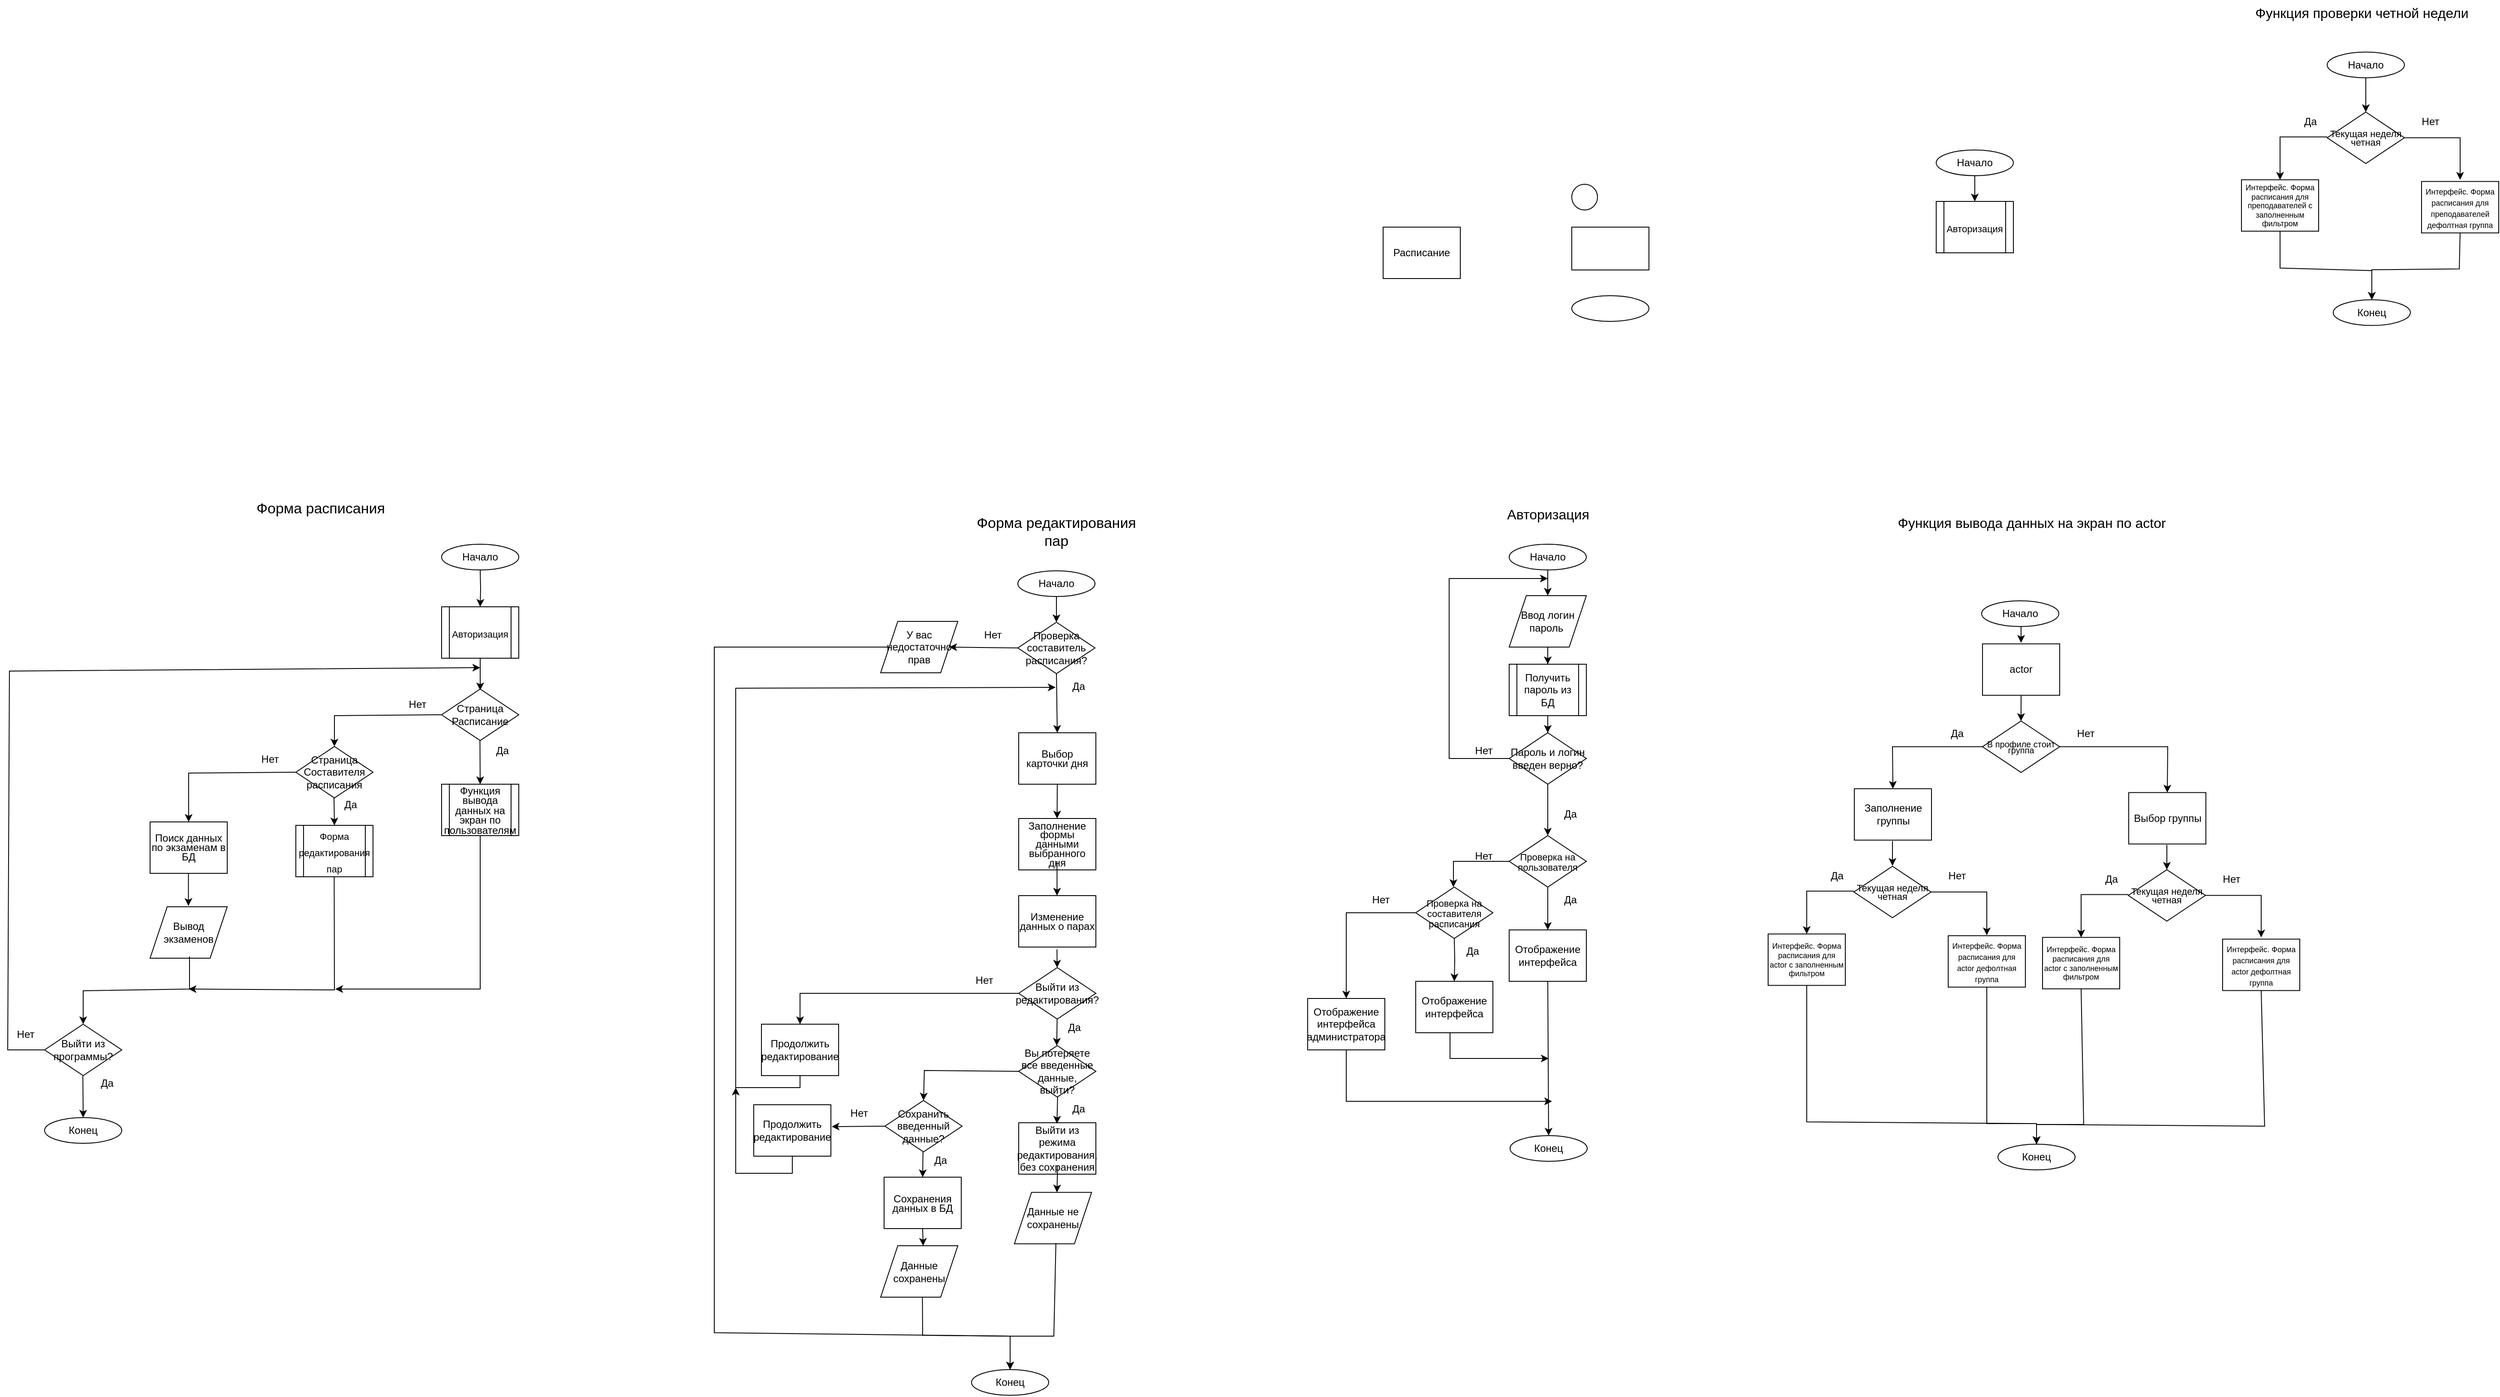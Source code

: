 <mxfile version="21.2.3" type="device">
  <diagram name="Страница 1" id="N8-3-19RxOUg_PVoSghb">
    <mxGraphModel dx="2475" dy="1256" grid="0" gridSize="10" guides="1" tooltips="1" connect="1" arrows="1" fold="1" page="0" pageScale="1" pageWidth="827" pageHeight="1169" background="none" math="0" shadow="0">
      <root>
        <mxCell id="0" />
        <mxCell id="1" parent="0" />
        <mxCell id="AmlAJQXW62lBk4gdNrOB-38" value="" style="rounded=0;whiteSpace=wrap;html=1;" parent="1" vertex="1">
          <mxGeometry x="388" y="-340" width="90" height="50" as="geometry" />
        </mxCell>
        <mxCell id="AmlAJQXW62lBk4gdNrOB-40" value="" style="ellipse;whiteSpace=wrap;html=1;rotation=0;" parent="1" vertex="1">
          <mxGeometry x="388" y="-260" width="90" height="30" as="geometry" />
        </mxCell>
        <mxCell id="AmlAJQXW62lBk4gdNrOB-41" value="" style="ellipse;whiteSpace=wrap;html=1;aspect=fixed;" parent="1" vertex="1">
          <mxGeometry x="388" y="-390" width="30" height="30" as="geometry" />
        </mxCell>
        <mxCell id="AmlAJQXW62lBk4gdNrOB-47" style="edgeStyle=orthogonalEdgeStyle;rounded=0;orthogonalLoop=1;jettySize=auto;html=1;" parent="1" source="AmlAJQXW62lBk4gdNrOB-44" target="AmlAJQXW62lBk4gdNrOB-46" edge="1">
          <mxGeometry relative="1" as="geometry" />
        </mxCell>
        <mxCell id="AmlAJQXW62lBk4gdNrOB-44" value="Начало" style="ellipse;whiteSpace=wrap;html=1;rotation=0;" parent="1" vertex="1">
          <mxGeometry x="315" y="30" width="90" height="30" as="geometry" />
        </mxCell>
        <mxCell id="AmlAJQXW62lBk4gdNrOB-105" value="" style="edgeStyle=orthogonalEdgeStyle;rounded=0;orthogonalLoop=1;jettySize=auto;html=1;fontSize=10;" parent="1" source="AmlAJQXW62lBk4gdNrOB-46" target="AmlAJQXW62lBk4gdNrOB-59" edge="1">
          <mxGeometry relative="1" as="geometry" />
        </mxCell>
        <mxCell id="AmlAJQXW62lBk4gdNrOB-46" value="Ввод логин пароль&amp;nbsp;" style="shape=parallelogram;perimeter=parallelogramPerimeter;whiteSpace=wrap;html=1;fixedSize=1;" parent="1" vertex="1">
          <mxGeometry x="315" y="90" width="90" height="60" as="geometry" />
        </mxCell>
        <mxCell id="AmlAJQXW62lBk4gdNrOB-69" value="" style="edgeStyle=orthogonalEdgeStyle;rounded=0;orthogonalLoop=1;jettySize=auto;html=1;fontSize=11;" parent="1" source="AmlAJQXW62lBk4gdNrOB-51" target="AmlAJQXW62lBk4gdNrOB-68" edge="1">
          <mxGeometry relative="1" as="geometry" />
        </mxCell>
        <mxCell id="AmlAJQXW62lBk4gdNrOB-51" value="Пароль и логин введен верно?" style="rhombus;whiteSpace=wrap;html=1;" parent="1" vertex="1">
          <mxGeometry x="315" y="250" width="90" height="60" as="geometry" />
        </mxCell>
        <mxCell id="AmlAJQXW62lBk4gdNrOB-57" value="Нет" style="text;html=1;align=center;verticalAlign=middle;resizable=0;points=[];autosize=1;strokeColor=none;fillColor=none;" parent="1" vertex="1">
          <mxGeometry x="265" y="256" width="40" height="30" as="geometry" />
        </mxCell>
        <mxCell id="AmlAJQXW62lBk4gdNrOB-58" value="" style="endArrow=classic;html=1;rounded=0;exitX=0;exitY=0.5;exitDx=0;exitDy=0;" parent="1" source="AmlAJQXW62lBk4gdNrOB-51" edge="1">
          <mxGeometry width="50" height="50" relative="1" as="geometry">
            <mxPoint x="175" y="305" as="sourcePoint" />
            <mxPoint x="360" y="70" as="targetPoint" />
            <Array as="points">
              <mxPoint x="245" y="280" />
              <mxPoint x="245" y="170" />
              <mxPoint x="245" y="70" />
            </Array>
          </mxGeometry>
        </mxCell>
        <mxCell id="AmlAJQXW62lBk4gdNrOB-104" style="edgeStyle=orthogonalEdgeStyle;rounded=0;orthogonalLoop=1;jettySize=auto;html=1;entryX=0.5;entryY=0;entryDx=0;entryDy=0;fontSize=10;" parent="1" source="AmlAJQXW62lBk4gdNrOB-59" target="AmlAJQXW62lBk4gdNrOB-51" edge="1">
          <mxGeometry relative="1" as="geometry" />
        </mxCell>
        <mxCell id="AmlAJQXW62lBk4gdNrOB-59" value="Получить пароль из БД" style="shape=process;whiteSpace=wrap;html=1;backgroundOutline=1;" parent="1" vertex="1">
          <mxGeometry x="315" y="170" width="90" height="60" as="geometry" />
        </mxCell>
        <mxCell id="AmlAJQXW62lBk4gdNrOB-61" value="Конец" style="ellipse;whiteSpace=wrap;html=1;rotation=0;" parent="1" vertex="1">
          <mxGeometry x="316" y="720" width="90" height="30" as="geometry" />
        </mxCell>
        <mxCell id="AmlAJQXW62lBk4gdNrOB-63" value="Да" style="text;html=1;align=center;verticalAlign=middle;resizable=0;points=[];autosize=1;strokeColor=none;fillColor=none;" parent="1" vertex="1">
          <mxGeometry x="366" y="330" width="40" height="30" as="geometry" />
        </mxCell>
        <mxCell id="AmlAJQXW62lBk4gdNrOB-64" value="&lt;font style=&quot;font-size: 16px;&quot;&gt;Авторизация&lt;/font&gt;" style="text;html=1;align=center;verticalAlign=middle;resizable=0;points=[];autosize=1;strokeColor=none;fillColor=none;" parent="1" vertex="1">
          <mxGeometry x="300" y="-20" width="120" height="30" as="geometry" />
        </mxCell>
        <mxCell id="AmlAJQXW62lBk4gdNrOB-67" style="edgeStyle=orthogonalEdgeStyle;rounded=0;orthogonalLoop=1;jettySize=auto;html=1;entryX=0.5;entryY=0;entryDx=0;entryDy=0;fontSize=11;exitX=0.5;exitY=1;exitDx=0;exitDy=0;" parent="1" source="AmlAJQXW62lBk4gdNrOB-65" target="AmlAJQXW62lBk4gdNrOB-66" edge="1">
          <mxGeometry relative="1" as="geometry">
            <mxPoint x="858" y="-380" as="sourcePoint" />
          </mxGeometry>
        </mxCell>
        <mxCell id="AmlAJQXW62lBk4gdNrOB-65" value="Начало" style="ellipse;whiteSpace=wrap;html=1;rotation=0;" parent="1" vertex="1">
          <mxGeometry x="813" y="-430" width="90" height="30" as="geometry" />
        </mxCell>
        <mxCell id="AmlAJQXW62lBk4gdNrOB-66" value="&lt;font style=&quot;font-size: 11px;&quot;&gt;Авторизация&lt;/font&gt;" style="shape=process;whiteSpace=wrap;html=1;backgroundOutline=1;fontSize=16;" parent="1" vertex="1">
          <mxGeometry x="813" y="-370" width="90" height="60" as="geometry" />
        </mxCell>
        <mxCell id="AmlAJQXW62lBk4gdNrOB-71" style="edgeStyle=orthogonalEdgeStyle;rounded=0;orthogonalLoop=1;jettySize=auto;html=1;fontSize=11;entryX=0.5;entryY=0;entryDx=0;entryDy=0;" parent="1" source="AmlAJQXW62lBk4gdNrOB-68" target="AmlAJQXW62lBk4gdNrOB-72" edge="1">
          <mxGeometry relative="1" as="geometry">
            <mxPoint x="360" y="530" as="targetPoint" />
          </mxGeometry>
        </mxCell>
        <mxCell id="AmlAJQXW62lBk4gdNrOB-68" value="&lt;p style=&quot;line-height: 100%;&quot;&gt;&lt;font style=&quot;font-size: 11px;&quot;&gt;Проверка на пользователя&lt;/font&gt;&lt;/p&gt;" style="rhombus;whiteSpace=wrap;html=1;" parent="1" vertex="1">
          <mxGeometry x="315" y="370" width="90" height="60" as="geometry" />
        </mxCell>
        <mxCell id="AmlAJQXW62lBk4gdNrOB-70" value="" style="endArrow=classic;html=1;rounded=0;fontSize=11;exitX=0;exitY=0.5;exitDx=0;exitDy=0;entryX=0.5;entryY=0;entryDx=0;entryDy=0;" parent="1" source="AmlAJQXW62lBk4gdNrOB-68" edge="1">
          <mxGeometry width="50" height="50" relative="1" as="geometry">
            <mxPoint x="235" y="460" as="sourcePoint" />
            <mxPoint x="250" y="430" as="targetPoint" />
            <Array as="points">
              <mxPoint x="250" y="400" />
            </Array>
          </mxGeometry>
        </mxCell>
        <mxCell id="AmlAJQXW62lBk4gdNrOB-72" value="Отображение интерфейса" style="rounded=0;whiteSpace=wrap;html=1;" parent="1" vertex="1">
          <mxGeometry x="315" y="480" width="90" height="60" as="geometry" />
        </mxCell>
        <mxCell id="AmlAJQXW62lBk4gdNrOB-75" value="Да" style="text;html=1;align=center;verticalAlign=middle;resizable=0;points=[];autosize=1;strokeColor=none;fillColor=none;" parent="1" vertex="1">
          <mxGeometry x="366" y="430" width="40" height="30" as="geometry" />
        </mxCell>
        <mxCell id="AmlAJQXW62lBk4gdNrOB-76" value="Нет" style="text;html=1;align=center;verticalAlign=middle;resizable=0;points=[];autosize=1;strokeColor=none;fillColor=none;" parent="1" vertex="1">
          <mxGeometry x="265" y="379" width="40" height="30" as="geometry" />
        </mxCell>
        <mxCell id="AmlAJQXW62lBk4gdNrOB-97" value="" style="edgeStyle=orthogonalEdgeStyle;rounded=0;orthogonalLoop=1;jettySize=auto;html=1;fontSize=10;" parent="1" target="AmlAJQXW62lBk4gdNrOB-95" edge="1">
          <mxGeometry relative="1" as="geometry">
            <mxPoint x="251.0" y="490" as="sourcePoint" />
          </mxGeometry>
        </mxCell>
        <mxCell id="AmlAJQXW62lBk4gdNrOB-95" value="Отображение интерфейса" style="rounded=0;whiteSpace=wrap;html=1;" parent="1" vertex="1">
          <mxGeometry x="206" y="540" width="90" height="60" as="geometry" />
        </mxCell>
        <mxCell id="AmlAJQXW62lBk4gdNrOB-99" value="" style="endArrow=classic;html=1;rounded=0;fontSize=10;exitX=0.5;exitY=1;exitDx=0;exitDy=0;entryX=0.5;entryY=0;entryDx=0;entryDy=0;" parent="1" source="AmlAJQXW62lBk4gdNrOB-72" target="AmlAJQXW62lBk4gdNrOB-61" edge="1">
          <mxGeometry width="50" height="50" relative="1" as="geometry">
            <mxPoint x="215" y="630" as="sourcePoint" />
            <mxPoint x="215" y="720" as="targetPoint" />
          </mxGeometry>
        </mxCell>
        <mxCell id="Du6C8fvD4XK317y_dZ5P-13" value="Расписание" style="rounded=0;whiteSpace=wrap;html=1;" parent="1" vertex="1">
          <mxGeometry x="168" y="-340" width="90" height="60" as="geometry" />
        </mxCell>
        <mxCell id="qSondyroOdjulgun629O-53" value="&lt;p style=&quot;line-height: 90%; font-size: 11px;&quot;&gt;&lt;font style=&quot;font-size: 11px;&quot;&gt;Текущая неделя четная&lt;/font&gt;&lt;/p&gt;" style="rhombus;whiteSpace=wrap;html=1;" parent="1" vertex="1">
          <mxGeometry x="1269" y="-474.25" width="90" height="60" as="geometry" />
        </mxCell>
        <mxCell id="qSondyroOdjulgun629O-54" value="" style="endArrow=classic;html=1;rounded=0;entryX=0.5;entryY=0;entryDx=0;entryDy=0;" parent="1" edge="1">
          <mxGeometry width="50" height="50" relative="1" as="geometry">
            <mxPoint x="1359" y="-444.25" as="sourcePoint" />
            <mxPoint x="1424" y="-395.25" as="targetPoint" />
            <Array as="points">
              <mxPoint x="1424" y="-444.25" />
            </Array>
          </mxGeometry>
        </mxCell>
        <mxCell id="qSondyroOdjulgun629O-55" value="" style="endArrow=classic;html=1;rounded=0;entryX=0.5;entryY=0;entryDx=0;entryDy=0;" parent="1" edge="1">
          <mxGeometry width="50" height="50" relative="1" as="geometry">
            <mxPoint x="1269" y="-445.25" as="sourcePoint" />
            <mxPoint x="1214" y="-395.25" as="targetPoint" />
            <Array as="points">
              <mxPoint x="1214" y="-445.25" />
            </Array>
          </mxGeometry>
        </mxCell>
        <mxCell id="qSondyroOdjulgun629O-56" value="Да" style="text;html=1;align=center;verticalAlign=middle;resizable=0;points=[];autosize=1;strokeColor=none;fillColor=none;" parent="1" vertex="1">
          <mxGeometry x="1229" y="-478.25" width="40" height="30" as="geometry" />
        </mxCell>
        <mxCell id="qSondyroOdjulgun629O-57" value="Нет" style="text;html=1;align=center;verticalAlign=middle;resizable=0;points=[];autosize=1;strokeColor=none;fillColor=none;" parent="1" vertex="1">
          <mxGeometry x="1369" y="-478.25" width="40" height="30" as="geometry" />
        </mxCell>
        <mxCell id="qSondyroOdjulgun629O-58" value="&lt;p style=&quot;line-height: 80%;&quot;&gt;&lt;font style=&quot;font-size: 9px;&quot;&gt;Интерфейс. Форма расписания для преподавателей с заполненным фильтром&lt;/font&gt;&lt;/p&gt;" style="rounded=0;whiteSpace=wrap;html=1;" parent="1" vertex="1">
          <mxGeometry x="1169" y="-395.25" width="90" height="60" as="geometry" />
        </mxCell>
        <mxCell id="qSondyroOdjulgun629O-59" value="&lt;p style=&quot;line-height: 100%;&quot;&gt;&lt;font style=&quot;font-size: 9px;&quot;&gt;Интерфейс. Форма расписания для преподавателей дефолтная группа&lt;/font&gt;&lt;/p&gt;" style="rounded=0;whiteSpace=wrap;html=1;" parent="1" vertex="1">
          <mxGeometry x="1379" y="-393.25" width="90" height="60" as="geometry" />
        </mxCell>
        <mxCell id="qSondyroOdjulgun629O-60" value="&lt;font style=&quot;font-size: 16px;&quot;&gt;Функция проверки четной недели&lt;/font&gt;" style="text;html=1;align=center;verticalAlign=middle;resizable=0;points=[];autosize=1;strokeColor=none;fillColor=none;" parent="1" vertex="1">
          <mxGeometry x="1174" y="-604.75" width="270" height="30" as="geometry" />
        </mxCell>
        <mxCell id="qSondyroOdjulgun629O-67" value="actor" style="rounded=0;whiteSpace=wrap;html=1;" parent="1" vertex="1">
          <mxGeometry x="867" y="146.25" width="90" height="60" as="geometry" />
        </mxCell>
        <mxCell id="qSondyroOdjulgun629O-68" value="" style="edgeStyle=orthogonalEdgeStyle;rounded=0;orthogonalLoop=1;jettySize=auto;html=1;" parent="1" edge="1">
          <mxGeometry relative="1" as="geometry">
            <mxPoint x="762" y="405.25" as="targetPoint" />
            <mxPoint x="762" y="376.25" as="sourcePoint" />
          </mxGeometry>
        </mxCell>
        <mxCell id="qSondyroOdjulgun629O-69" value="Заполнение группы" style="rounded=0;whiteSpace=wrap;html=1;" parent="1" vertex="1">
          <mxGeometry x="717.5" y="315.25" width="90" height="60" as="geometry" />
        </mxCell>
        <mxCell id="qSondyroOdjulgun629O-70" value="" style="edgeStyle=orthogonalEdgeStyle;rounded=0;orthogonalLoop=1;jettySize=auto;html=1;exitX=0.5;exitY=1;exitDx=0;exitDy=0;" parent="1" source="qSondyroOdjulgun629O-67" edge="1">
          <mxGeometry relative="1" as="geometry">
            <mxPoint x="911.9" y="236.25" as="targetPoint" />
            <mxPoint x="911.9" y="207.25" as="sourcePoint" />
          </mxGeometry>
        </mxCell>
        <mxCell id="qSondyroOdjulgun629O-71" value="&lt;p style=&quot;line-height: 50%;&quot;&gt;&lt;font style=&quot;font-size: 10px;&quot;&gt;В профиле стоит группа&lt;/font&gt;&lt;/p&gt;" style="rhombus;whiteSpace=wrap;html=1;" parent="1" vertex="1">
          <mxGeometry x="867" y="236.25" width="90" height="60" as="geometry" />
        </mxCell>
        <mxCell id="qSondyroOdjulgun629O-72" value="" style="endArrow=classic;html=1;rounded=0;exitX=0;exitY=0.5;exitDx=0;exitDy=0;entryX=0.5;entryY=0;entryDx=0;entryDy=0;" parent="1" source="qSondyroOdjulgun629O-71" target="qSondyroOdjulgun629O-69" edge="1">
          <mxGeometry width="50" height="50" relative="1" as="geometry">
            <mxPoint x="747" y="276.25" as="sourcePoint" />
            <mxPoint x="797" y="226.25" as="targetPoint" />
            <Array as="points">
              <mxPoint x="762" y="266.25" />
            </Array>
          </mxGeometry>
        </mxCell>
        <mxCell id="qSondyroOdjulgun629O-73" value="Да" style="text;html=1;align=center;verticalAlign=middle;resizable=0;points=[];autosize=1;strokeColor=none;fillColor=none;" parent="1" vertex="1">
          <mxGeometry x="817" y="236.25" width="40" height="30" as="geometry" />
        </mxCell>
        <mxCell id="qSondyroOdjulgun629O-74" value="Нет" style="text;html=1;align=center;verticalAlign=middle;resizable=0;points=[];autosize=1;strokeColor=none;fillColor=none;" parent="1" vertex="1">
          <mxGeometry x="967" y="236.25" width="40" height="30" as="geometry" />
        </mxCell>
        <mxCell id="qSondyroOdjulgun629O-75" value="" style="endArrow=classic;html=1;rounded=0;exitX=1;exitY=0.5;exitDx=0;exitDy=0;entryX=0.5;entryY=0;entryDx=0;entryDy=0;" parent="1" source="qSondyroOdjulgun629O-71" target="qSondyroOdjulgun629O-82" edge="1">
          <mxGeometry width="50" height="50" relative="1" as="geometry">
            <mxPoint x="1037" y="246.25" as="sourcePoint" />
            <mxPoint x="1067" y="266.25" as="targetPoint" />
            <Array as="points">
              <mxPoint x="1083" y="266.25" />
            </Array>
          </mxGeometry>
        </mxCell>
        <mxCell id="qSondyroOdjulgun629O-76" value="" style="edgeStyle=orthogonalEdgeStyle;rounded=0;orthogonalLoop=1;jettySize=auto;html=1;" parent="1" edge="1">
          <mxGeometry relative="1" as="geometry">
            <mxPoint x="1082" y="409.75" as="targetPoint" />
            <mxPoint x="1082" y="380.75" as="sourcePoint" />
          </mxGeometry>
        </mxCell>
        <mxCell id="qSondyroOdjulgun629O-77" value="&lt;p style=&quot;line-height: 90%; font-size: 11px;&quot;&gt;&lt;font style=&quot;font-size: 11px;&quot;&gt;Текущая неделя четная&lt;/font&gt;&lt;/p&gt;" style="rhombus;whiteSpace=wrap;html=1;" parent="1" vertex="1">
          <mxGeometry x="1037" y="409.75" width="90" height="60" as="geometry" />
        </mxCell>
        <mxCell id="qSondyroOdjulgun629O-78" value="" style="endArrow=classic;html=1;rounded=0;entryX=0.5;entryY=0;entryDx=0;entryDy=0;" parent="1" edge="1">
          <mxGeometry width="50" height="50" relative="1" as="geometry">
            <mxPoint x="1127" y="439.75" as="sourcePoint" />
            <mxPoint x="1192" y="488.75" as="targetPoint" />
            <Array as="points">
              <mxPoint x="1192" y="439.75" />
            </Array>
          </mxGeometry>
        </mxCell>
        <mxCell id="qSondyroOdjulgun629O-79" value="" style="endArrow=classic;html=1;rounded=0;entryX=0.5;entryY=0;entryDx=0;entryDy=0;" parent="1" edge="1">
          <mxGeometry width="50" height="50" relative="1" as="geometry">
            <mxPoint x="1037" y="438.75" as="sourcePoint" />
            <mxPoint x="982" y="488.75" as="targetPoint" />
            <Array as="points">
              <mxPoint x="982" y="438.75" />
            </Array>
          </mxGeometry>
        </mxCell>
        <mxCell id="qSondyroOdjulgun629O-80" value="Да" style="text;html=1;align=center;verticalAlign=middle;resizable=0;points=[];autosize=1;strokeColor=none;fillColor=none;" parent="1" vertex="1">
          <mxGeometry x="997" y="405.75" width="40" height="30" as="geometry" />
        </mxCell>
        <mxCell id="qSondyroOdjulgun629O-81" value="Нет" style="text;html=1;align=center;verticalAlign=middle;resizable=0;points=[];autosize=1;strokeColor=none;fillColor=none;" parent="1" vertex="1">
          <mxGeometry x="1137" y="405.75" width="40" height="30" as="geometry" />
        </mxCell>
        <mxCell id="qSondyroOdjulgun629O-82" value="Выбор группы" style="rounded=0;whiteSpace=wrap;html=1;" parent="1" vertex="1">
          <mxGeometry x="1037.5" y="319.75" width="90" height="60" as="geometry" />
        </mxCell>
        <mxCell id="qSondyroOdjulgun629O-83" value="&lt;p style=&quot;line-height: 80%;&quot;&gt;&lt;font style=&quot;font-size: 9px;&quot;&gt;Интерфейс. Форма расписания для actor с заполненным фильтром&lt;/font&gt;&lt;/p&gt;" style="rounded=0;whiteSpace=wrap;html=1;" parent="1" vertex="1">
          <mxGeometry x="937" y="488.75" width="90" height="60" as="geometry" />
        </mxCell>
        <mxCell id="qSondyroOdjulgun629O-84" value="&lt;p style=&quot;line-height: 100%;&quot;&gt;&lt;font style=&quot;font-size: 9px;&quot;&gt;Интерфейс. Форма расписания для actor дефолтная группа&lt;/font&gt;&lt;/p&gt;" style="rounded=0;whiteSpace=wrap;html=1;" parent="1" vertex="1">
          <mxGeometry x="1147" y="490.75" width="90" height="60" as="geometry" />
        </mxCell>
        <mxCell id="qSondyroOdjulgun629O-85" value="&lt;p style=&quot;line-height: 90%; font-size: 11px;&quot;&gt;&lt;font style=&quot;font-size: 11px;&quot;&gt;Текущая неделя четная&lt;/font&gt;&lt;/p&gt;" style="rhombus;whiteSpace=wrap;html=1;" parent="1" vertex="1">
          <mxGeometry x="717" y="405.75" width="90" height="60" as="geometry" />
        </mxCell>
        <mxCell id="qSondyroOdjulgun629O-86" value="" style="endArrow=classic;html=1;rounded=0;" parent="1" edge="1">
          <mxGeometry width="50" height="50" relative="1" as="geometry">
            <mxPoint x="807" y="435.75" as="sourcePoint" />
            <mxPoint x="872" y="486.25" as="targetPoint" />
            <Array as="points">
              <mxPoint x="872" y="435.75" />
            </Array>
          </mxGeometry>
        </mxCell>
        <mxCell id="qSondyroOdjulgun629O-87" value="" style="endArrow=classic;html=1;rounded=0;entryX=0.5;entryY=0;entryDx=0;entryDy=0;" parent="1" edge="1">
          <mxGeometry width="50" height="50" relative="1" as="geometry">
            <mxPoint x="717" y="434.75" as="sourcePoint" />
            <mxPoint x="662" y="484.75" as="targetPoint" />
            <Array as="points">
              <mxPoint x="662" y="434.75" />
            </Array>
          </mxGeometry>
        </mxCell>
        <mxCell id="qSondyroOdjulgun629O-88" value="Да" style="text;html=1;align=center;verticalAlign=middle;resizable=0;points=[];autosize=1;strokeColor=none;fillColor=none;" parent="1" vertex="1">
          <mxGeometry x="677" y="401.75" width="40" height="30" as="geometry" />
        </mxCell>
        <mxCell id="qSondyroOdjulgun629O-89" value="Нет" style="text;html=1;align=center;verticalAlign=middle;resizable=0;points=[];autosize=1;strokeColor=none;fillColor=none;" parent="1" vertex="1">
          <mxGeometry x="817" y="401.75" width="40" height="30" as="geometry" />
        </mxCell>
        <mxCell id="qSondyroOdjulgun629O-90" value="&lt;p style=&quot;line-height: 80%;&quot;&gt;&lt;font style=&quot;font-size: 9px;&quot;&gt;Интерфейс. Форма расписания для actor с заполненным фильтром&lt;/font&gt;&lt;/p&gt;" style="rounded=0;whiteSpace=wrap;html=1;" parent="1" vertex="1">
          <mxGeometry x="617" y="484.75" width="90" height="60" as="geometry" />
        </mxCell>
        <mxCell id="qSondyroOdjulgun629O-91" value="&lt;p style=&quot;line-height: 100%;&quot;&gt;&lt;font style=&quot;font-size: 9px;&quot;&gt;Интерфейс. Форма расписания для actor дефолтная группа&lt;/font&gt;&lt;/p&gt;" style="rounded=0;whiteSpace=wrap;html=1;" parent="1" vertex="1">
          <mxGeometry x="827" y="486.75" width="90" height="60" as="geometry" />
        </mxCell>
        <mxCell id="qSondyroOdjulgun629O-92" value="" style="edgeStyle=orthogonalEdgeStyle;rounded=0;orthogonalLoop=1;jettySize=auto;html=1;exitX=0.5;exitY=1;exitDx=0;exitDy=0;" parent="1" edge="1">
          <mxGeometry relative="1" as="geometry">
            <mxPoint x="912" y="145" as="targetPoint" />
            <mxPoint x="911.92" y="124" as="sourcePoint" />
          </mxGeometry>
        </mxCell>
        <mxCell id="qSondyroOdjulgun629O-93" value="&lt;font style=&quot;font-size: 16px;&quot;&gt;Функция вывода данных на экран по actor&lt;/font&gt;" style="text;html=1;align=center;verticalAlign=middle;resizable=0;points=[];autosize=1;strokeColor=none;fillColor=none;" parent="1" vertex="1">
          <mxGeometry x="754" y="-10" width="340" height="30" as="geometry" />
        </mxCell>
        <mxCell id="qSondyroOdjulgun629O-151" value="&lt;font style=&quot;font-size: 17px;&quot;&gt;Форма расписания&lt;/font&gt;" style="text;strokeColor=none;align=center;fillColor=none;html=1;verticalAlign=middle;whiteSpace=wrap;rounded=0;" parent="1" vertex="1">
          <mxGeometry x="-1176" y="-26" width="210" height="30" as="geometry" />
        </mxCell>
        <mxCell id="qSondyroOdjulgun629O-154" style="edgeStyle=orthogonalEdgeStyle;rounded=0;orthogonalLoop=1;jettySize=auto;html=1;startArrow=none;entryX=0.5;entryY=0;entryDx=0;entryDy=0;" parent="1" source="qSondyroOdjulgun629O-153" target="qSondyroOdjulgun629O-167" edge="1">
          <mxGeometry relative="1" as="geometry">
            <mxPoint x="-213" y="81" as="sourcePoint" />
            <mxPoint x="-213" y="141" as="targetPoint" />
          </mxGeometry>
        </mxCell>
        <mxCell id="qSondyroOdjulgun629O-167" value="Проверка составитель расписания?" style="rhombus;whiteSpace=wrap;html=1;" parent="1" vertex="1">
          <mxGeometry x="-258" y="121" width="90" height="60" as="geometry" />
        </mxCell>
        <mxCell id="qSondyroOdjulgun629O-169" value="" style="endArrow=classic;html=1;rounded=0;exitX=0.5;exitY=1;exitDx=0;exitDy=0;entryX=0.5;entryY=0;entryDx=0;entryDy=0;" parent="1" source="qSondyroOdjulgun629O-167" target="8qADymt2joQVi-wqzKCC-9" edge="1">
          <mxGeometry width="50" height="50" relative="1" as="geometry">
            <mxPoint x="-213" y="201" as="sourcePoint" />
            <mxPoint x="-213" y="221" as="targetPoint" />
          </mxGeometry>
        </mxCell>
        <mxCell id="qSondyroOdjulgun629O-171" value="&lt;font style=&quot;font-size: 17px;&quot;&gt;Форма редактирования пар&lt;/font&gt;" style="text;strokeColor=none;align=center;fillColor=none;html=1;verticalAlign=middle;whiteSpace=wrap;rounded=0;" parent="1" vertex="1">
          <mxGeometry x="-318" y="1" width="210" height="30" as="geometry" />
        </mxCell>
        <mxCell id="qSondyroOdjulgun629O-172" value="" style="edgeStyle=orthogonalEdgeStyle;rounded=0;orthogonalLoop=1;jettySize=auto;html=1;entryX=0.5;entryY=0;entryDx=0;entryDy=0;endArrow=none;" parent="1" target="qSondyroOdjulgun629O-153" edge="1">
          <mxGeometry relative="1" as="geometry">
            <mxPoint x="-213" y="81" as="sourcePoint" />
            <mxPoint x="-213" y="111" as="targetPoint" />
          </mxGeometry>
        </mxCell>
        <mxCell id="qSondyroOdjulgun629O-153" value="Начало" style="ellipse;whiteSpace=wrap;html=1;rotation=0;" parent="1" vertex="1">
          <mxGeometry x="-258" y="61" width="90" height="30" as="geometry" />
        </mxCell>
        <mxCell id="qSondyroOdjulgun629O-174" value="У вас недостаточно прав" style="shape=parallelogram;perimeter=parallelogramPerimeter;whiteSpace=wrap;html=1;fixedSize=1;" parent="1" vertex="1">
          <mxGeometry x="-418" y="120" width="90" height="60" as="geometry" />
        </mxCell>
        <mxCell id="qSondyroOdjulgun629O-178" value="&lt;p style=&quot;line-height: 90%;&quot;&gt;Заполнение формы данными выбранного дня&lt;/p&gt;" style="rounded=0;whiteSpace=wrap;html=1;" parent="1" vertex="1">
          <mxGeometry x="-257" y="350" width="90" height="60" as="geometry" />
        </mxCell>
        <mxCell id="qSondyroOdjulgun629O-179" value="" style="endArrow=classic;html=1;rounded=0;exitX=0.5;exitY=1;exitDx=0;exitDy=0;entryX=0.5;entryY=0;entryDx=0;entryDy=0;" parent="1" source="8qADymt2joQVi-wqzKCC-9" edge="1">
          <mxGeometry width="50" height="50" relative="1" as="geometry">
            <mxPoint x="-212.23" y="310" as="sourcePoint" />
            <mxPoint x="-212.23" y="350" as="targetPoint" />
          </mxGeometry>
        </mxCell>
        <mxCell id="qSondyroOdjulgun629O-180" value="Выйти из редактирования?" style="rhombus;whiteSpace=wrap;html=1;" parent="1" vertex="1">
          <mxGeometry x="-257" y="524" width="90" height="60" as="geometry" />
        </mxCell>
        <mxCell id="qSondyroOdjulgun629O-181" value="" style="endArrow=classic;html=1;rounded=0;exitX=0.5;exitY=1;exitDx=0;exitDy=0;entryX=0.5;entryY=0;entryDx=0;entryDy=0;" parent="1" edge="1">
          <mxGeometry width="50" height="50" relative="1" as="geometry">
            <mxPoint x="-212.28" y="400" as="sourcePoint" />
            <mxPoint x="-212.28" y="440" as="targetPoint" />
          </mxGeometry>
        </mxCell>
        <mxCell id="qSondyroOdjulgun629O-184" value="" style="endArrow=classic;html=1;rounded=0;exitX=0.5;exitY=1;exitDx=0;exitDy=0;" parent="1" edge="1">
          <mxGeometry width="50" height="50" relative="1" as="geometry">
            <mxPoint x="-212.19" y="584" as="sourcePoint" />
            <mxPoint x="-212.638" y="615" as="targetPoint" />
          </mxGeometry>
        </mxCell>
        <mxCell id="qSondyroOdjulgun629O-187" value="" style="endArrow=classic;html=1;rounded=0;exitX=0;exitY=0.5;exitDx=0;exitDy=0;entryX=0.5;entryY=0;entryDx=0;entryDy=0;" parent="1" source="qSondyroOdjulgun629O-180" target="8qADymt2joQVi-wqzKCC-22" edge="1">
          <mxGeometry width="50" height="50" relative="1" as="geometry">
            <mxPoint x="-271" y="575" as="sourcePoint" />
            <mxPoint x="-411" y="589.5" as="targetPoint" />
            <Array as="points">
              <mxPoint x="-512" y="554" />
            </Array>
          </mxGeometry>
        </mxCell>
        <mxCell id="8qADymt2joQVi-wqzKCC-3" value="Да" style="text;strokeColor=none;align=center;fillColor=none;html=1;verticalAlign=middle;whiteSpace=wrap;rounded=0;" parent="1" vertex="1">
          <mxGeometry x="-217" y="181" width="60" height="30" as="geometry" />
        </mxCell>
        <mxCell id="8qADymt2joQVi-wqzKCC-4" value="" style="endArrow=classic;html=1;rounded=0;exitX=0;exitY=0.5;exitDx=0;exitDy=0;entryX=1;entryY=0.5;entryDx=0;entryDy=0;" parent="1" source="qSondyroOdjulgun629O-167" target="qSondyroOdjulgun629O-174" edge="1">
          <mxGeometry width="50" height="50" relative="1" as="geometry">
            <mxPoint x="-322" y="291" as="sourcePoint" />
            <mxPoint x="-272" y="241" as="targetPoint" />
          </mxGeometry>
        </mxCell>
        <mxCell id="8qADymt2joQVi-wqzKCC-5" value="Нет" style="text;strokeColor=none;align=center;fillColor=none;html=1;verticalAlign=middle;whiteSpace=wrap;rounded=0;" parent="1" vertex="1">
          <mxGeometry x="-317" y="121" width="60" height="30" as="geometry" />
        </mxCell>
        <mxCell id="8qADymt2joQVi-wqzKCC-9" value="&lt;p style=&quot;line-height: 90%;&quot;&gt;Выбор карточки дня&lt;/p&gt;" style="rounded=0;whiteSpace=wrap;html=1;" parent="1" vertex="1">
          <mxGeometry x="-257" y="250" width="90" height="60" as="geometry" />
        </mxCell>
        <mxCell id="8qADymt2joQVi-wqzKCC-10" value="Да" style="text;strokeColor=none;align=center;fillColor=none;html=1;verticalAlign=middle;whiteSpace=wrap;rounded=0;" parent="1" vertex="1">
          <mxGeometry x="-222" y="579" width="60" height="30" as="geometry" />
        </mxCell>
        <mxCell id="8qADymt2joQVi-wqzKCC-11" value="Нет" style="text;strokeColor=none;align=center;fillColor=none;html=1;verticalAlign=middle;whiteSpace=wrap;rounded=0;" parent="1" vertex="1">
          <mxGeometry x="-327" y="524" width="60" height="30" as="geometry" />
        </mxCell>
        <mxCell id="8qADymt2joQVi-wqzKCC-20" value="Выйти из режима редактирования, без сохранения" style="rounded=0;whiteSpace=wrap;html=1;" parent="1" vertex="1">
          <mxGeometry x="-257" y="705" width="90" height="60" as="geometry" />
        </mxCell>
        <mxCell id="8qADymt2joQVi-wqzKCC-21" value="" style="endArrow=classic;html=1;rounded=0;exitX=0.5;exitY=1;exitDx=0;exitDy=0;" parent="1" edge="1">
          <mxGeometry width="50" height="50" relative="1" as="geometry">
            <mxPoint x="-211.6" y="675" as="sourcePoint" />
            <mxPoint x="-212.41" y="706" as="targetPoint" />
          </mxGeometry>
        </mxCell>
        <mxCell id="8qADymt2joQVi-wqzKCC-22" value="Продолжить редактирование" style="rounded=0;whiteSpace=wrap;html=1;" parent="1" vertex="1">
          <mxGeometry x="-557" y="590" width="90" height="60" as="geometry" />
        </mxCell>
        <mxCell id="8qADymt2joQVi-wqzKCC-23" value="Вы потеряете все введенные данные, выйти?" style="rhombus;whiteSpace=wrap;html=1;" parent="1" vertex="1">
          <mxGeometry x="-257" y="615" width="90" height="60" as="geometry" />
        </mxCell>
        <mxCell id="8qADymt2joQVi-wqzKCC-24" value="Да" style="text;strokeColor=none;align=center;fillColor=none;html=1;verticalAlign=middle;whiteSpace=wrap;rounded=0;" parent="1" vertex="1">
          <mxGeometry x="-217" y="674" width="60" height="30" as="geometry" />
        </mxCell>
        <mxCell id="8qADymt2joQVi-wqzKCC-26" value="&lt;p style=&quot;line-height: 90%;&quot;&gt;Изменение данных о парах&lt;/p&gt;" style="rounded=0;whiteSpace=wrap;html=1;" parent="1" vertex="1">
          <mxGeometry x="-257" y="440" width="90" height="60" as="geometry" />
        </mxCell>
        <mxCell id="8qADymt2joQVi-wqzKCC-27" value="" style="endArrow=classic;html=1;rounded=0;exitX=0.496;exitY=1.046;exitDx=0;exitDy=0;entryX=0.5;entryY=0;entryDx=0;entryDy=0;exitPerimeter=0;" parent="1" source="8qADymt2joQVi-wqzKCC-26" edge="1">
          <mxGeometry width="50" height="50" relative="1" as="geometry">
            <mxPoint x="-212.15" y="484" as="sourcePoint" />
            <mxPoint x="-212.15" y="524" as="targetPoint" />
          </mxGeometry>
        </mxCell>
        <mxCell id="8qADymt2joQVi-wqzKCC-28" value="Продолжить редактирование" style="rounded=0;whiteSpace=wrap;html=1;" parent="1" vertex="1">
          <mxGeometry x="-566" y="684" width="90" height="60" as="geometry" />
        </mxCell>
        <mxCell id="8qADymt2joQVi-wqzKCC-29" value="" style="endArrow=classic;html=1;rounded=0;exitX=0;exitY=0.5;exitDx=0;exitDy=0;entryX=1.01;entryY=0.425;entryDx=0;entryDy=0;entryPerimeter=0;" parent="1" target="8qADymt2joQVi-wqzKCC-28" edge="1">
          <mxGeometry width="50" height="50" relative="1" as="geometry">
            <mxPoint x="-413" y="709.0" as="sourcePoint" />
            <mxPoint x="-227" y="659" as="targetPoint" />
          </mxGeometry>
        </mxCell>
        <mxCell id="8qADymt2joQVi-wqzKCC-30" value="Нет" style="text;strokeColor=none;align=center;fillColor=none;html=1;verticalAlign=middle;whiteSpace=wrap;rounded=0;" parent="1" vertex="1">
          <mxGeometry x="-473" y="679" width="60" height="30" as="geometry" />
        </mxCell>
        <mxCell id="8qADymt2joQVi-wqzKCC-31" value="Сохранить введенный данные?" style="rhombus;whiteSpace=wrap;html=1;" parent="1" vertex="1">
          <mxGeometry x="-413" y="679" width="90" height="60" as="geometry" />
        </mxCell>
        <mxCell id="8qADymt2joQVi-wqzKCC-32" value="" style="endArrow=classic;html=1;rounded=0;exitX=0;exitY=0.5;exitDx=0;exitDy=0;entryX=0.5;entryY=0;entryDx=0;entryDy=0;" parent="1" source="8qADymt2joQVi-wqzKCC-23" target="8qADymt2joQVi-wqzKCC-31" edge="1">
          <mxGeometry width="50" height="50" relative="1" as="geometry">
            <mxPoint x="-367" y="674" as="sourcePoint" />
            <mxPoint x="-317" y="624" as="targetPoint" />
            <Array as="points">
              <mxPoint x="-367" y="644" />
            </Array>
          </mxGeometry>
        </mxCell>
        <mxCell id="8qADymt2joQVi-wqzKCC-33" value="&lt;p style=&quot;line-height: 90%;&quot;&gt;Сохранения данных в БД&lt;/p&gt;" style="rounded=0;whiteSpace=wrap;html=1;" parent="1" vertex="1">
          <mxGeometry x="-414" y="768.5" width="90" height="60" as="geometry" />
        </mxCell>
        <mxCell id="8qADymt2joQVi-wqzKCC-34" value="Данные сохранены" style="shape=parallelogram;perimeter=parallelogramPerimeter;whiteSpace=wrap;html=1;fixedSize=1;" parent="1" vertex="1">
          <mxGeometry x="-418" y="848.5" width="90" height="60" as="geometry" />
        </mxCell>
        <mxCell id="8qADymt2joQVi-wqzKCC-35" value="" style="endArrow=classic;html=1;rounded=0;exitX=0.5;exitY=1;exitDx=0;exitDy=0;" parent="1" source="8qADymt2joQVi-wqzKCC-33" edge="1">
          <mxGeometry width="50" height="50" relative="1" as="geometry">
            <mxPoint x="-367" y="834" as="sourcePoint" />
            <mxPoint x="-368.41" y="848.5" as="targetPoint" />
          </mxGeometry>
        </mxCell>
        <mxCell id="8qADymt2joQVi-wqzKCC-36" value="" style="endArrow=classic;html=1;rounded=0;exitX=0.5;exitY=1;exitDx=0;exitDy=0;entryX=0.5;entryY=0;entryDx=0;entryDy=0;" parent="1" target="8qADymt2joQVi-wqzKCC-33" edge="1">
          <mxGeometry width="50" height="50" relative="1" as="geometry">
            <mxPoint x="-368.6" y="739" as="sourcePoint" />
            <mxPoint x="-369.41" y="770" as="targetPoint" />
          </mxGeometry>
        </mxCell>
        <mxCell id="8qADymt2joQVi-wqzKCC-38" value="Данные не сохранены" style="shape=parallelogram;perimeter=parallelogramPerimeter;whiteSpace=wrap;html=1;fixedSize=1;" parent="1" vertex="1">
          <mxGeometry x="-262" y="786.25" width="90" height="60" as="geometry" />
        </mxCell>
        <mxCell id="8qADymt2joQVi-wqzKCC-39" value="" style="endArrow=classic;html=1;rounded=0;exitX=0.5;exitY=1;exitDx=0;exitDy=0;" parent="1" edge="1">
          <mxGeometry width="50" height="50" relative="1" as="geometry">
            <mxPoint x="-211.6" y="755.25" as="sourcePoint" />
            <mxPoint x="-212.41" y="786.25" as="targetPoint" />
          </mxGeometry>
        </mxCell>
        <mxCell id="8qADymt2joQVi-wqzKCC-40" value="Да" style="text;strokeColor=none;align=center;fillColor=none;html=1;verticalAlign=middle;whiteSpace=wrap;rounded=0;" parent="1" vertex="1">
          <mxGeometry x="-378" y="734" width="60" height="30" as="geometry" />
        </mxCell>
        <mxCell id="8qADymt2joQVi-wqzKCC-41" value="Конец" style="ellipse;whiteSpace=wrap;html=1;rotation=0;" parent="1" vertex="1">
          <mxGeometry x="-312" y="993" width="90" height="30" as="geometry" />
        </mxCell>
        <mxCell id="8qADymt2joQVi-wqzKCC-42" value="" style="endArrow=classic;html=1;rounded=0;exitX=0.5;exitY=1;exitDx=0;exitDy=0;entryX=0.5;entryY=0;entryDx=0;entryDy=0;" parent="1" target="8qADymt2joQVi-wqzKCC-41" edge="1">
          <mxGeometry width="50" height="50" relative="1" as="geometry">
            <mxPoint x="-213.6" y="845.38" as="sourcePoint" />
            <mxPoint x="-214.41" y="876.38" as="targetPoint" />
            <Array as="points">
              <mxPoint x="-216" y="954" />
              <mxPoint x="-267" y="954" />
            </Array>
          </mxGeometry>
        </mxCell>
        <mxCell id="8qADymt2joQVi-wqzKCC-44" value="" style="endArrow=classic;html=1;rounded=0;exitX=0.5;exitY=1;exitDx=0;exitDy=0;entryX=0.5;entryY=0;entryDx=0;entryDy=0;" parent="1" target="8qADymt2joQVi-wqzKCC-41" edge="1">
          <mxGeometry width="50" height="50" relative="1" as="geometry">
            <mxPoint x="-369.3" y="908.5" as="sourcePoint" />
            <mxPoint x="-369" y="938.5" as="targetPoint" />
            <Array as="points">
              <mxPoint x="-369" y="953" />
              <mxPoint x="-267" y="954" />
            </Array>
          </mxGeometry>
        </mxCell>
        <mxCell id="8qADymt2joQVi-wqzKCC-45" value="Начало" style="ellipse;whiteSpace=wrap;html=1;rotation=0;" parent="1" vertex="1">
          <mxGeometry x="-930" y="30" width="90" height="30" as="geometry" />
        </mxCell>
        <mxCell id="8qADymt2joQVi-wqzKCC-47" style="edgeStyle=orthogonalEdgeStyle;rounded=0;orthogonalLoop=1;jettySize=auto;html=1;entryX=0.5;entryY=0;entryDx=0;entryDy=0;" parent="1" target="8qADymt2joQVi-wqzKCC-48" edge="1">
          <mxGeometry relative="1" as="geometry">
            <mxPoint x="-885" y="90" as="targetPoint" />
            <mxPoint x="-885" y="60" as="sourcePoint" />
          </mxGeometry>
        </mxCell>
        <mxCell id="8qADymt2joQVi-wqzKCC-48" value="&lt;font style=&quot;font-size: 11px;&quot;&gt;Авторизация&lt;/font&gt;" style="shape=process;whiteSpace=wrap;html=1;backgroundOutline=1;fontSize=16;" parent="1" vertex="1">
          <mxGeometry x="-930" y="103" width="90" height="60" as="geometry" />
        </mxCell>
        <mxCell id="8qADymt2joQVi-wqzKCC-49" value="" style="edgeStyle=orthogonalEdgeStyle;rounded=0;orthogonalLoop=1;jettySize=auto;html=1;fontSize=10;" parent="1" edge="1">
          <mxGeometry relative="1" as="geometry">
            <mxPoint x="246" y="600" as="sourcePoint" />
            <mxPoint x="361" y="630" as="targetPoint" />
            <Array as="points">
              <mxPoint x="246" y="630" />
            </Array>
          </mxGeometry>
        </mxCell>
        <mxCell id="8qADymt2joQVi-wqzKCC-51" value="" style="endArrow=classic;html=1;rounded=0;exitX=0;exitY=0.5;exitDx=0;exitDy=0;entryX=0.5;entryY=0;entryDx=0;entryDy=0;" parent="1" source="qSondyroOdjulgun629O-174" target="8qADymt2joQVi-wqzKCC-41" edge="1">
          <mxGeometry width="50" height="50" relative="1" as="geometry">
            <mxPoint x="-497" y="-46" as="sourcePoint" />
            <mxPoint x="-468" y="2" as="targetPoint" />
            <Array as="points">
              <mxPoint x="-612" y="150" />
              <mxPoint x="-612" y="950" />
              <mxPoint x="-267" y="954" />
            </Array>
          </mxGeometry>
        </mxCell>
        <mxCell id="8qADymt2joQVi-wqzKCC-52" value="" style="endArrow=classic;html=1;rounded=0;exitX=0.5;exitY=1;exitDx=0;exitDy=0;" parent="1" source="8qADymt2joQVi-wqzKCC-22" edge="1">
          <mxGeometry width="50" height="50" relative="1" as="geometry">
            <mxPoint x="-777" y="679" as="sourcePoint" />
            <mxPoint x="-214" y="197" as="targetPoint" />
            <Array as="points">
              <mxPoint x="-512" y="664" />
              <mxPoint x="-587" y="664" />
              <mxPoint x="-587" y="198" />
            </Array>
          </mxGeometry>
        </mxCell>
        <mxCell id="8qADymt2joQVi-wqzKCC-53" value="" style="endArrow=classic;html=1;rounded=0;exitX=0.5;exitY=1;exitDx=0;exitDy=0;" parent="1" source="8qADymt2joQVi-wqzKCC-28" edge="1">
          <mxGeometry width="50" height="50" relative="1" as="geometry">
            <mxPoint x="-757" y="786.25" as="sourcePoint" />
            <mxPoint x="-587" y="664" as="targetPoint" />
            <Array as="points">
              <mxPoint x="-521" y="764" />
              <mxPoint x="-587" y="764" />
            </Array>
          </mxGeometry>
        </mxCell>
        <mxCell id="8qADymt2joQVi-wqzKCC-54" value="" style="edgeStyle=orthogonalEdgeStyle;rounded=0;orthogonalLoop=1;jettySize=auto;html=1;fontSize=10;exitX=0;exitY=0.5;exitDx=0;exitDy=0;" parent="1" source="8qADymt2joQVi-wqzKCC-57" target="8qADymt2joQVi-wqzKCC-56" edge="1">
          <mxGeometry relative="1" as="geometry">
            <mxPoint x="125" y="546" as="sourcePoint" />
          </mxGeometry>
        </mxCell>
        <mxCell id="8qADymt2joQVi-wqzKCC-56" value="Отображение интерфейса&lt;br&gt;администратора" style="rounded=0;whiteSpace=wrap;html=1;" parent="1" vertex="1">
          <mxGeometry x="80" y="560" width="90" height="60" as="geometry" />
        </mxCell>
        <mxCell id="8qADymt2joQVi-wqzKCC-57" value="&lt;p style=&quot;line-height: 100%;&quot;&gt;&lt;font style=&quot;font-size: 11px;&quot;&gt;Проверка на составителя расписания&lt;/font&gt;&lt;/p&gt;" style="rhombus;whiteSpace=wrap;html=1;" parent="1" vertex="1">
          <mxGeometry x="206" y="430" width="90" height="60" as="geometry" />
        </mxCell>
        <mxCell id="8qADymt2joQVi-wqzKCC-59" value="Да" style="text;html=1;align=center;verticalAlign=middle;resizable=0;points=[];autosize=1;strokeColor=none;fillColor=none;" parent="1" vertex="1">
          <mxGeometry x="252" y="490" width="40" height="30" as="geometry" />
        </mxCell>
        <mxCell id="8qADymt2joQVi-wqzKCC-60" value="Нет" style="text;html=1;align=center;verticalAlign=middle;resizable=0;points=[];autosize=1;strokeColor=none;fillColor=none;" parent="1" vertex="1">
          <mxGeometry x="145" y="430" width="40" height="30" as="geometry" />
        </mxCell>
        <mxCell id="8qADymt2joQVi-wqzKCC-61" value="" style="edgeStyle=orthogonalEdgeStyle;rounded=0;orthogonalLoop=1;jettySize=auto;html=1;fontSize=10;exitX=0.5;exitY=1;exitDx=0;exitDy=0;" parent="1" source="8qADymt2joQVi-wqzKCC-56" edge="1">
          <mxGeometry relative="1" as="geometry">
            <mxPoint x="216" y="470" as="sourcePoint" />
            <mxPoint x="365" y="680" as="targetPoint" />
            <Array as="points">
              <mxPoint x="125" y="680" />
              <mxPoint x="355" y="680" />
            </Array>
          </mxGeometry>
        </mxCell>
        <mxCell id="8qADymt2joQVi-wqzKCC-63" value="" style="endArrow=classic;html=1;rounded=0;exitX=0.5;exitY=1;exitDx=0;exitDy=0;entryX=0.5;entryY=0;entryDx=0;entryDy=0;" parent="1" source="8qADymt2joQVi-wqzKCC-48" edge="1">
          <mxGeometry width="50" height="50" relative="1" as="geometry">
            <mxPoint x="-760" y="320" as="sourcePoint" />
            <mxPoint x="-885" y="200.5" as="targetPoint" />
          </mxGeometry>
        </mxCell>
        <mxCell id="8qADymt2joQVi-wqzKCC-67" value="Страница Расписание" style="rhombus;whiteSpace=wrap;html=1;" parent="1" vertex="1">
          <mxGeometry x="-930" y="199" width="90" height="60" as="geometry" />
        </mxCell>
        <mxCell id="8qADymt2joQVi-wqzKCC-69" value="" style="endArrow=classic;html=1;rounded=0;exitX=0.5;exitY=1;exitDx=0;exitDy=0;entryX=0.5;entryY=0;entryDx=0;entryDy=0;" parent="1" target="8qADymt2joQVi-wqzKCC-73" edge="1">
          <mxGeometry width="50" height="50" relative="1" as="geometry">
            <mxPoint x="-885.29" y="259" as="sourcePoint" />
            <mxPoint x="-884" y="298" as="targetPoint" />
          </mxGeometry>
        </mxCell>
        <mxCell id="8qADymt2joQVi-wqzKCC-73" value="&lt;p style=&quot;line-height: 65%;&quot;&gt;&lt;font style=&quot;font-size: 12px;&quot;&gt;Функция вывода данных на экран по пользователям&lt;/font&gt;&lt;/p&gt;" style="shape=process;whiteSpace=wrap;html=1;backgroundOutline=1;fontSize=16;" parent="1" vertex="1">
          <mxGeometry x="-930" y="310" width="90" height="60" as="geometry" />
        </mxCell>
        <mxCell id="8qADymt2joQVi-wqzKCC-77" value="Страница Составителя расписания" style="rhombus;whiteSpace=wrap;html=1;" parent="1" vertex="1">
          <mxGeometry x="-1100" y="266" width="90" height="60" as="geometry" />
        </mxCell>
        <mxCell id="8qADymt2joQVi-wqzKCC-78" value="" style="endArrow=classic;html=1;rounded=0;exitX=0;exitY=0.5;exitDx=0;exitDy=0;entryX=0.5;entryY=0;entryDx=0;entryDy=0;" parent="1" target="8qADymt2joQVi-wqzKCC-77" edge="1">
          <mxGeometry width="50" height="50" relative="1" as="geometry">
            <mxPoint x="-930" y="229" as="sourcePoint" />
            <mxPoint x="-1120" y="265" as="targetPoint" />
            <Array as="points">
              <mxPoint x="-1055" y="230" />
            </Array>
          </mxGeometry>
        </mxCell>
        <mxCell id="8qADymt2joQVi-wqzKCC-80" value="&lt;font style=&quot;font-size: 11px;&quot;&gt;Форма редактирования пар&lt;/font&gt;" style="shape=process;whiteSpace=wrap;html=1;backgroundOutline=1;fontSize=16;" parent="1" vertex="1">
          <mxGeometry x="-1100" y="358" width="90" height="60" as="geometry" />
        </mxCell>
        <mxCell id="8qADymt2joQVi-wqzKCC-81" value="" style="endArrow=classic;html=1;rounded=0;exitX=0.5;exitY=1;exitDx=0;exitDy=0;entryX=0.5;entryY=0;entryDx=0;entryDy=0;" parent="1" target="8qADymt2joQVi-wqzKCC-80" edge="1">
          <mxGeometry width="50" height="50" relative="1" as="geometry">
            <mxPoint x="-1055.5" y="325" as="sourcePoint" />
            <mxPoint x="-1054.5" y="363" as="targetPoint" />
          </mxGeometry>
        </mxCell>
        <mxCell id="8qADymt2joQVi-wqzKCC-83" value="" style="endArrow=classic;html=1;rounded=0;exitX=0;exitY=0.5;exitDx=0;exitDy=0;" parent="1" edge="1">
          <mxGeometry width="50" height="50" relative="1" as="geometry">
            <mxPoint x="-1100" y="296" as="sourcePoint" />
            <mxPoint x="-1225" y="354" as="targetPoint" />
            <Array as="points">
              <mxPoint x="-1225" y="297" />
            </Array>
          </mxGeometry>
        </mxCell>
        <mxCell id="8qADymt2joQVi-wqzKCC-89" value="&lt;p style=&quot;line-height: 90%;&quot;&gt;Поиск данных по экзаменам в БД&lt;/p&gt;" style="rounded=0;whiteSpace=wrap;html=1;" parent="1" vertex="1">
          <mxGeometry x="-1270" y="354" width="90" height="60" as="geometry" />
        </mxCell>
        <mxCell id="8qADymt2joQVi-wqzKCC-91" value="Вывод экзаменов" style="shape=parallelogram;perimeter=parallelogramPerimeter;whiteSpace=wrap;html=1;fixedSize=1;" parent="1" vertex="1">
          <mxGeometry x="-1270" y="453" width="90" height="60" as="geometry" />
        </mxCell>
        <mxCell id="8qADymt2joQVi-wqzKCC-92" value="" style="endArrow=classic;html=1;rounded=0;exitX=0.5;exitY=1;exitDx=0;exitDy=0;entryX=0.5;entryY=0;entryDx=0;entryDy=0;" parent="1" edge="1">
          <mxGeometry width="50" height="50" relative="1" as="geometry">
            <mxPoint x="-1225.25" y="414" as="sourcePoint" />
            <mxPoint x="-1225.25" y="452" as="targetPoint" />
          </mxGeometry>
        </mxCell>
        <mxCell id="8qADymt2joQVi-wqzKCC-94" value="" style="endArrow=classic;html=1;rounded=0;exitX=0.5;exitY=1;exitDx=0;exitDy=0;" parent="1" edge="1">
          <mxGeometry width="50" height="50" relative="1" as="geometry">
            <mxPoint x="-1055.28" y="417.5" as="sourcePoint" />
            <mxPoint x="-1225" y="549" as="targetPoint" />
            <Array as="points">
              <mxPoint x="-1055" y="550" />
            </Array>
          </mxGeometry>
        </mxCell>
        <mxCell id="8qADymt2joQVi-wqzKCC-98" value="" style="endArrow=classic;html=1;rounded=0;exitX=0.5;exitY=1;exitDx=0;exitDy=0;" parent="1" source="8qADymt2joQVi-wqzKCC-73" edge="1">
          <mxGeometry width="50" height="50" relative="1" as="geometry">
            <mxPoint x="-882.28" y="560" as="sourcePoint" />
            <mxPoint x="-1054" y="549" as="targetPoint" />
            <Array as="points">
              <mxPoint x="-885" y="549" />
            </Array>
          </mxGeometry>
        </mxCell>
        <mxCell id="8qADymt2joQVi-wqzKCC-99" value="Нет" style="text;strokeColor=none;align=center;fillColor=none;html=1;verticalAlign=middle;whiteSpace=wrap;rounded=0;" parent="1" vertex="1">
          <mxGeometry x="-988" y="202" width="60" height="30" as="geometry" />
        </mxCell>
        <mxCell id="8qADymt2joQVi-wqzKCC-100" value="Нет" style="text;strokeColor=none;align=center;fillColor=none;html=1;verticalAlign=middle;whiteSpace=wrap;rounded=0;" parent="1" vertex="1">
          <mxGeometry x="-1160" y="266" width="60" height="30" as="geometry" />
        </mxCell>
        <mxCell id="8qADymt2joQVi-wqzKCC-101" value="Да" style="text;strokeColor=none;align=center;fillColor=none;html=1;verticalAlign=middle;whiteSpace=wrap;rounded=0;" parent="1" vertex="1">
          <mxGeometry x="-889" y="256" width="60" height="30" as="geometry" />
        </mxCell>
        <mxCell id="8qADymt2joQVi-wqzKCC-102" value="Да" style="text;strokeColor=none;align=center;fillColor=none;html=1;verticalAlign=middle;whiteSpace=wrap;rounded=0;" parent="1" vertex="1">
          <mxGeometry x="-1066" y="319" width="60" height="30" as="geometry" />
        </mxCell>
        <mxCell id="b2TxG435BeUp-6x8QspY-1" value="Начало" style="ellipse;whiteSpace=wrap;html=1;rotation=0;" parent="1" vertex="1">
          <mxGeometry x="866" y="96" width="90" height="30" as="geometry" />
        </mxCell>
        <mxCell id="b2TxG435BeUp-6x8QspY-2" value="Конец" style="ellipse;whiteSpace=wrap;html=1;rotation=0;" parent="1" vertex="1">
          <mxGeometry x="885" y="730" width="90" height="30" as="geometry" />
        </mxCell>
        <mxCell id="b2TxG435BeUp-6x8QspY-3" value="" style="endArrow=classic;html=1;rounded=0;exitX=0.5;exitY=1;exitDx=0;exitDy=0;entryX=0.5;entryY=0;entryDx=0;entryDy=0;" parent="1" source="qSondyroOdjulgun629O-91" target="b2TxG435BeUp-6x8QspY-2" edge="1">
          <mxGeometry width="50" height="50" relative="1" as="geometry">
            <mxPoint x="890" y="625" as="sourcePoint" />
            <mxPoint x="940" y="575" as="targetPoint" />
            <Array as="points">
              <mxPoint x="872" y="706" />
              <mxPoint x="930" y="706" />
            </Array>
          </mxGeometry>
        </mxCell>
        <mxCell id="b2TxG435BeUp-6x8QspY-4" value="" style="endArrow=classic;html=1;rounded=0;exitX=0.5;exitY=1;exitDx=0;exitDy=0;entryX=0.5;entryY=0;entryDx=0;entryDy=0;" parent="1" source="qSondyroOdjulgun629O-83" target="b2TxG435BeUp-6x8QspY-2" edge="1">
          <mxGeometry width="50" height="50" relative="1" as="geometry">
            <mxPoint x="894" y="568" as="sourcePoint" />
            <mxPoint x="944" y="518" as="targetPoint" />
            <Array as="points">
              <mxPoint x="985" y="707" />
              <mxPoint x="930" y="707" />
            </Array>
          </mxGeometry>
        </mxCell>
        <mxCell id="b2TxG435BeUp-6x8QspY-5" value="" style="endArrow=classic;html=1;rounded=0;exitX=0.5;exitY=1;exitDx=0;exitDy=0;entryX=0.5;entryY=0;entryDx=0;entryDy=0;" parent="1" source="qSondyroOdjulgun629O-90" target="b2TxG435BeUp-6x8QspY-2" edge="1">
          <mxGeometry width="50" height="50" relative="1" as="geometry">
            <mxPoint x="894" y="568" as="sourcePoint" />
            <mxPoint x="944" y="518" as="targetPoint" />
            <Array as="points">
              <mxPoint x="662" y="704" />
              <mxPoint x="930" y="706" />
            </Array>
          </mxGeometry>
        </mxCell>
        <mxCell id="b2TxG435BeUp-6x8QspY-6" value="" style="endArrow=classic;html=1;rounded=0;exitX=0.5;exitY=1;exitDx=0;exitDy=0;entryX=0.5;entryY=0;entryDx=0;entryDy=0;" parent="1" source="qSondyroOdjulgun629O-84" target="b2TxG435BeUp-6x8QspY-2" edge="1">
          <mxGeometry width="50" height="50" relative="1" as="geometry">
            <mxPoint x="894" y="568" as="sourcePoint" />
            <mxPoint x="944" y="518" as="targetPoint" />
            <Array as="points">
              <mxPoint x="1196" y="709" />
              <mxPoint x="930" y="707" />
            </Array>
          </mxGeometry>
        </mxCell>
        <mxCell id="b2TxG435BeUp-6x8QspY-7" value="Начало" style="ellipse;whiteSpace=wrap;html=1;rotation=0;" parent="1" vertex="1">
          <mxGeometry x="1269" y="-544.25" width="90" height="30" as="geometry" />
        </mxCell>
        <mxCell id="b2TxG435BeUp-6x8QspY-8" value="Конец" style="ellipse;whiteSpace=wrap;html=1;rotation=0;" parent="1" vertex="1">
          <mxGeometry x="1276" y="-255.25" width="90" height="30" as="geometry" />
        </mxCell>
        <mxCell id="b2TxG435BeUp-6x8QspY-9" value="" style="endArrow=classic;html=1;rounded=0;exitX=0.5;exitY=1;exitDx=0;exitDy=0;entryX=0.5;entryY=0;entryDx=0;entryDy=0;" parent="1" source="b2TxG435BeUp-6x8QspY-7" target="qSondyroOdjulgun629O-53" edge="1">
          <mxGeometry width="50" height="50" relative="1" as="geometry">
            <mxPoint x="1329" y="-273.25" as="sourcePoint" />
            <mxPoint x="1379" y="-323.25" as="targetPoint" />
          </mxGeometry>
        </mxCell>
        <mxCell id="b2TxG435BeUp-6x8QspY-10" value="" style="endArrow=classic;html=1;rounded=0;exitX=0.5;exitY=1;exitDx=0;exitDy=0;entryX=0.5;entryY=0;entryDx=0;entryDy=0;" parent="1" source="qSondyroOdjulgun629O-58" target="b2TxG435BeUp-6x8QspY-8" edge="1">
          <mxGeometry width="50" height="50" relative="1" as="geometry">
            <mxPoint x="1329" y="-273.25" as="sourcePoint" />
            <mxPoint x="1379" y="-323.25" as="targetPoint" />
            <Array as="points">
              <mxPoint x="1214" y="-292.25" />
              <mxPoint x="1321" y="-289.25" />
            </Array>
          </mxGeometry>
        </mxCell>
        <mxCell id="b2TxG435BeUp-6x8QspY-11" value="" style="endArrow=classic;html=1;rounded=0;exitX=0.5;exitY=1;exitDx=0;exitDy=0;entryX=0.5;entryY=0;entryDx=0;entryDy=0;" parent="1" source="qSondyroOdjulgun629O-59" target="b2TxG435BeUp-6x8QspY-8" edge="1">
          <mxGeometry width="50" height="50" relative="1" as="geometry">
            <mxPoint x="1308" y="-265.25" as="sourcePoint" />
            <mxPoint x="1358" y="-315.25" as="targetPoint" />
            <Array as="points">
              <mxPoint x="1423" y="-291.25" />
              <mxPoint x="1321" y="-290.25" />
            </Array>
          </mxGeometry>
        </mxCell>
        <mxCell id="b2TxG435BeUp-6x8QspY-12" value="" style="endArrow=classic;html=1;rounded=0;entryX=0.5;entryY=0;entryDx=0;entryDy=0;" parent="1" target="b2TxG435BeUp-6x8QspY-13" edge="1">
          <mxGeometry width="50" height="50" relative="1" as="geometry">
            <mxPoint x="-1224" y="511" as="sourcePoint" />
            <mxPoint x="-1408" y="543" as="targetPoint" />
            <Array as="points">
              <mxPoint x="-1224" y="549" />
              <mxPoint x="-1348" y="551" />
            </Array>
          </mxGeometry>
        </mxCell>
        <mxCell id="b2TxG435BeUp-6x8QspY-13" value="Выйти из программы?" style="rhombus;whiteSpace=wrap;html=1;" parent="1" vertex="1">
          <mxGeometry x="-1393" y="590" width="90" height="60" as="geometry" />
        </mxCell>
        <mxCell id="b2TxG435BeUp-6x8QspY-14" value="Да" style="text;strokeColor=none;align=center;fillColor=none;html=1;verticalAlign=middle;whiteSpace=wrap;rounded=0;" parent="1" vertex="1">
          <mxGeometry x="-1350" y="644" width="60" height="30" as="geometry" />
        </mxCell>
        <mxCell id="b2TxG435BeUp-6x8QspY-15" value="Нет" style="text;strokeColor=none;align=center;fillColor=none;html=1;verticalAlign=middle;whiteSpace=wrap;rounded=0;" parent="1" vertex="1">
          <mxGeometry x="-1445" y="587" width="60" height="30" as="geometry" />
        </mxCell>
        <mxCell id="b2TxG435BeUp-6x8QspY-16" value="Конец" style="ellipse;whiteSpace=wrap;html=1;rotation=0;" parent="1" vertex="1">
          <mxGeometry x="-1393" y="699" width="90" height="30" as="geometry" />
        </mxCell>
        <mxCell id="b2TxG435BeUp-6x8QspY-17" value="" style="endArrow=classic;html=1;rounded=0;exitX=0.027;exitY=0.217;exitDx=0;exitDy=0;entryX=0.5;entryY=0;entryDx=0;entryDy=0;exitPerimeter=0;" parent="1" source="b2TxG435BeUp-6x8QspY-14" target="b2TxG435BeUp-6x8QspY-16" edge="1">
          <mxGeometry width="50" height="50" relative="1" as="geometry">
            <mxPoint x="-1262" y="709" as="sourcePoint" />
            <mxPoint x="-1212" y="659" as="targetPoint" />
          </mxGeometry>
        </mxCell>
        <mxCell id="b2TxG435BeUp-6x8QspY-18" value="" style="endArrow=classic;html=1;rounded=0;exitX=0;exitY=0.5;exitDx=0;exitDy=0;" parent="1" source="b2TxG435BeUp-6x8QspY-13" edge="1">
          <mxGeometry width="50" height="50" relative="1" as="geometry">
            <mxPoint x="-1541" y="447" as="sourcePoint" />
            <mxPoint x="-885" y="174" as="targetPoint" />
            <Array as="points">
              <mxPoint x="-1436" y="620" />
              <mxPoint x="-1434" y="178" />
            </Array>
          </mxGeometry>
        </mxCell>
      </root>
    </mxGraphModel>
  </diagram>
</mxfile>
